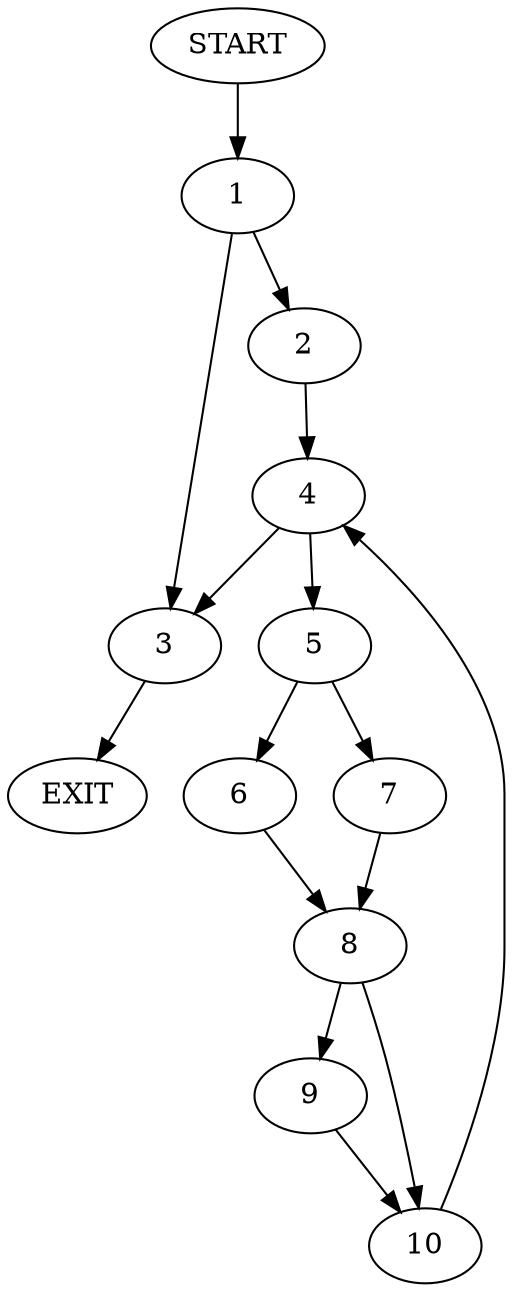 digraph {
0 [label="START"]
11 [label="EXIT"]
0 -> 1
1 -> 2
1 -> 3
3 -> 11
2 -> 4
4 -> 5
4 -> 3
5 -> 6
5 -> 7
6 -> 8
7 -> 8
8 -> 9
8 -> 10
10 -> 4
9 -> 10
}
